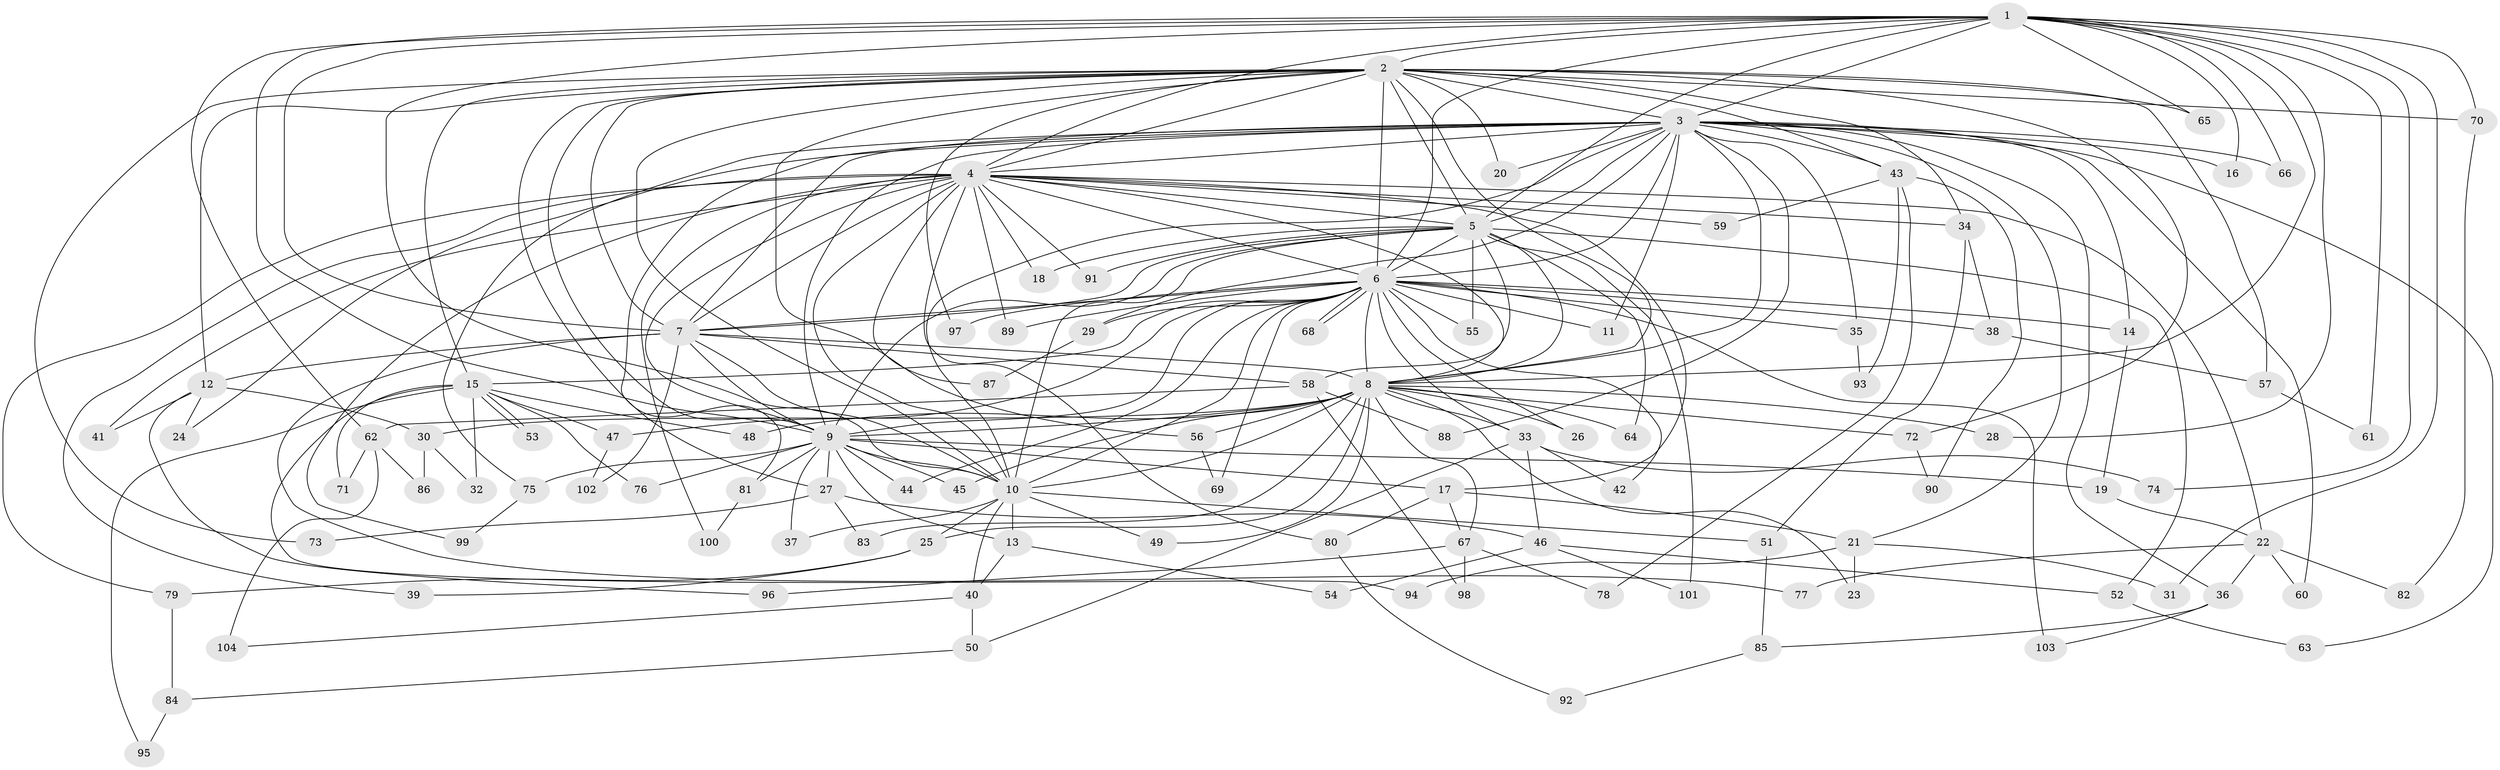 // coarse degree distribution, {10: 0.019230769230769232, 1: 0.23076923076923078, 2: 0.4807692307692308, 4: 0.11538461538461539, 17: 0.019230769230769232, 3: 0.038461538461538464, 7: 0.019230769230769232, 9: 0.019230769230769232, 34: 0.019230769230769232, 12: 0.019230769230769232, 5: 0.019230769230769232}
// Generated by graph-tools (version 1.1) at 2025/46/03/04/25 21:46:20]
// undirected, 104 vertices, 233 edges
graph export_dot {
graph [start="1"]
  node [color=gray90,style=filled];
  1;
  2;
  3;
  4;
  5;
  6;
  7;
  8;
  9;
  10;
  11;
  12;
  13;
  14;
  15;
  16;
  17;
  18;
  19;
  20;
  21;
  22;
  23;
  24;
  25;
  26;
  27;
  28;
  29;
  30;
  31;
  32;
  33;
  34;
  35;
  36;
  37;
  38;
  39;
  40;
  41;
  42;
  43;
  44;
  45;
  46;
  47;
  48;
  49;
  50;
  51;
  52;
  53;
  54;
  55;
  56;
  57;
  58;
  59;
  60;
  61;
  62;
  63;
  64;
  65;
  66;
  67;
  68;
  69;
  70;
  71;
  72;
  73;
  74;
  75;
  76;
  77;
  78;
  79;
  80;
  81;
  82;
  83;
  84;
  85;
  86;
  87;
  88;
  89;
  90;
  91;
  92;
  93;
  94;
  95;
  96;
  97;
  98;
  99;
  100;
  101;
  102;
  103;
  104;
  1 -- 2;
  1 -- 3;
  1 -- 4;
  1 -- 5;
  1 -- 6;
  1 -- 7;
  1 -- 8;
  1 -- 9;
  1 -- 10;
  1 -- 16;
  1 -- 28;
  1 -- 31;
  1 -- 61;
  1 -- 62;
  1 -- 65;
  1 -- 66;
  1 -- 70;
  1 -- 74;
  2 -- 3;
  2 -- 4;
  2 -- 5;
  2 -- 6;
  2 -- 7;
  2 -- 8;
  2 -- 9;
  2 -- 10;
  2 -- 12;
  2 -- 15;
  2 -- 20;
  2 -- 27;
  2 -- 34;
  2 -- 43;
  2 -- 56;
  2 -- 57;
  2 -- 65;
  2 -- 70;
  2 -- 72;
  2 -- 73;
  2 -- 97;
  3 -- 4;
  3 -- 5;
  3 -- 6;
  3 -- 7;
  3 -- 8;
  3 -- 9;
  3 -- 10;
  3 -- 11;
  3 -- 14;
  3 -- 16;
  3 -- 20;
  3 -- 21;
  3 -- 24;
  3 -- 29;
  3 -- 35;
  3 -- 36;
  3 -- 43;
  3 -- 60;
  3 -- 63;
  3 -- 66;
  3 -- 75;
  3 -- 81;
  3 -- 88;
  4 -- 5;
  4 -- 6;
  4 -- 7;
  4 -- 8;
  4 -- 9;
  4 -- 10;
  4 -- 17;
  4 -- 18;
  4 -- 22;
  4 -- 34;
  4 -- 39;
  4 -- 41;
  4 -- 59;
  4 -- 79;
  4 -- 80;
  4 -- 87;
  4 -- 89;
  4 -- 91;
  4 -- 99;
  4 -- 100;
  5 -- 6;
  5 -- 7;
  5 -- 8;
  5 -- 9;
  5 -- 10;
  5 -- 18;
  5 -- 52;
  5 -- 55;
  5 -- 58;
  5 -- 64;
  5 -- 91;
  5 -- 101;
  6 -- 7;
  6 -- 8;
  6 -- 9;
  6 -- 10;
  6 -- 11;
  6 -- 14;
  6 -- 15;
  6 -- 26;
  6 -- 29;
  6 -- 33;
  6 -- 35;
  6 -- 38;
  6 -- 42;
  6 -- 44;
  6 -- 47;
  6 -- 55;
  6 -- 68;
  6 -- 68;
  6 -- 69;
  6 -- 89;
  6 -- 97;
  6 -- 103;
  7 -- 8;
  7 -- 9;
  7 -- 10;
  7 -- 12;
  7 -- 58;
  7 -- 77;
  7 -- 102;
  8 -- 9;
  8 -- 10;
  8 -- 23;
  8 -- 25;
  8 -- 26;
  8 -- 28;
  8 -- 30;
  8 -- 33;
  8 -- 45;
  8 -- 48;
  8 -- 49;
  8 -- 56;
  8 -- 64;
  8 -- 67;
  8 -- 72;
  8 -- 83;
  9 -- 10;
  9 -- 13;
  9 -- 17;
  9 -- 19;
  9 -- 27;
  9 -- 37;
  9 -- 44;
  9 -- 45;
  9 -- 75;
  9 -- 76;
  9 -- 81;
  10 -- 13;
  10 -- 25;
  10 -- 37;
  10 -- 40;
  10 -- 49;
  10 -- 51;
  12 -- 24;
  12 -- 30;
  12 -- 41;
  12 -- 96;
  13 -- 40;
  13 -- 54;
  14 -- 19;
  15 -- 32;
  15 -- 47;
  15 -- 48;
  15 -- 53;
  15 -- 53;
  15 -- 71;
  15 -- 76;
  15 -- 94;
  15 -- 95;
  17 -- 21;
  17 -- 67;
  17 -- 80;
  19 -- 22;
  21 -- 23;
  21 -- 31;
  21 -- 94;
  22 -- 36;
  22 -- 60;
  22 -- 77;
  22 -- 82;
  25 -- 39;
  25 -- 79;
  27 -- 46;
  27 -- 73;
  27 -- 83;
  29 -- 87;
  30 -- 32;
  30 -- 86;
  33 -- 42;
  33 -- 46;
  33 -- 50;
  33 -- 74;
  34 -- 38;
  34 -- 51;
  35 -- 93;
  36 -- 85;
  36 -- 103;
  38 -- 57;
  40 -- 50;
  40 -- 104;
  43 -- 59;
  43 -- 78;
  43 -- 90;
  43 -- 93;
  46 -- 52;
  46 -- 54;
  46 -- 101;
  47 -- 102;
  50 -- 84;
  51 -- 85;
  52 -- 63;
  56 -- 69;
  57 -- 61;
  58 -- 62;
  58 -- 88;
  58 -- 98;
  62 -- 71;
  62 -- 86;
  62 -- 104;
  67 -- 78;
  67 -- 96;
  67 -- 98;
  70 -- 82;
  72 -- 90;
  75 -- 99;
  79 -- 84;
  80 -- 92;
  81 -- 100;
  84 -- 95;
  85 -- 92;
}
